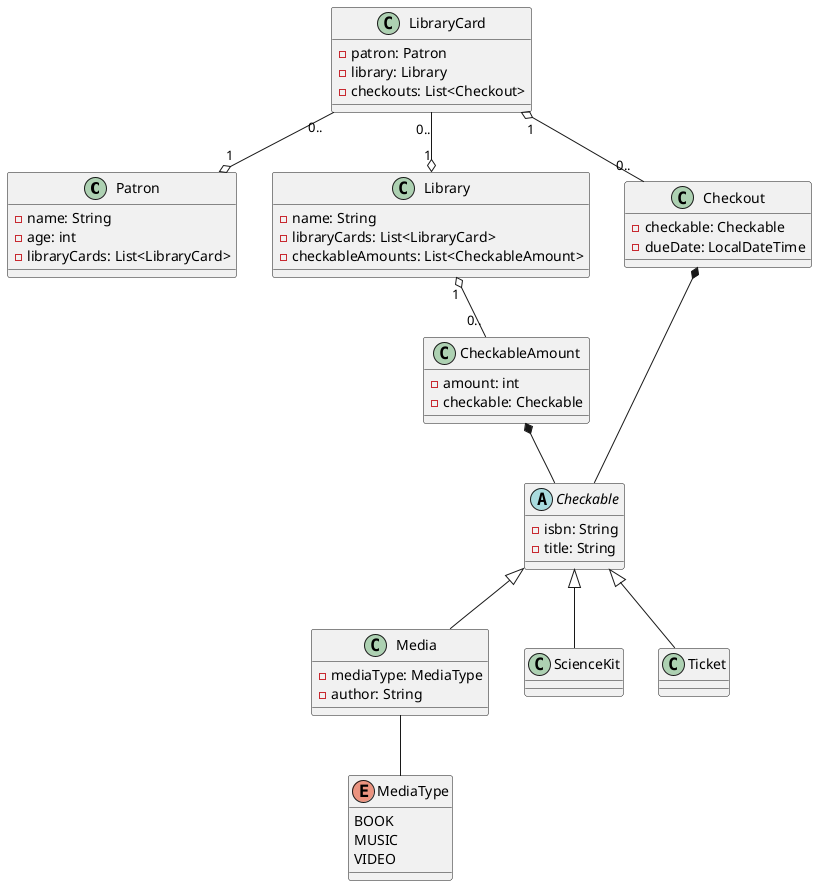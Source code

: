 @startuml

class Patron {
    -name: String
    -age: int
    -libraryCards: List<LibraryCard>
}

class Library {
    -name: String
    -libraryCards: List<LibraryCard>
    -checkableAmounts: List<CheckableAmount>
}

abstract class Checkable {
    -isbn: String
    -title: String
}

class CheckableAmount {
    -amount: int
    -checkable: Checkable
}

class LibraryCard {
    -patron: Patron
    -library: Library
    -checkouts: List<Checkout>
}

class Checkout {
    -checkable: Checkable
    -dueDate: LocalDateTime
}

class Media {
-mediaType: MediaType
-author: String
}

enum MediaType {
    BOOK
    MUSIC
    VIDEO
}

class ScienceKit {

}

class Ticket {
}

LibraryCard "0.." --o "1" Patron
LibraryCard "0.." --o "1" Library
LibraryCard "1" o-- "0.." Checkout

Library "1" o-- "0.." CheckableAmount

CheckableAmount *- Checkable
Checkout *--- Checkable

Checkable <|-- Media
Checkable <|-- ScienceKit
Checkable <|-- Ticket

Media -- MediaType
@enduml
